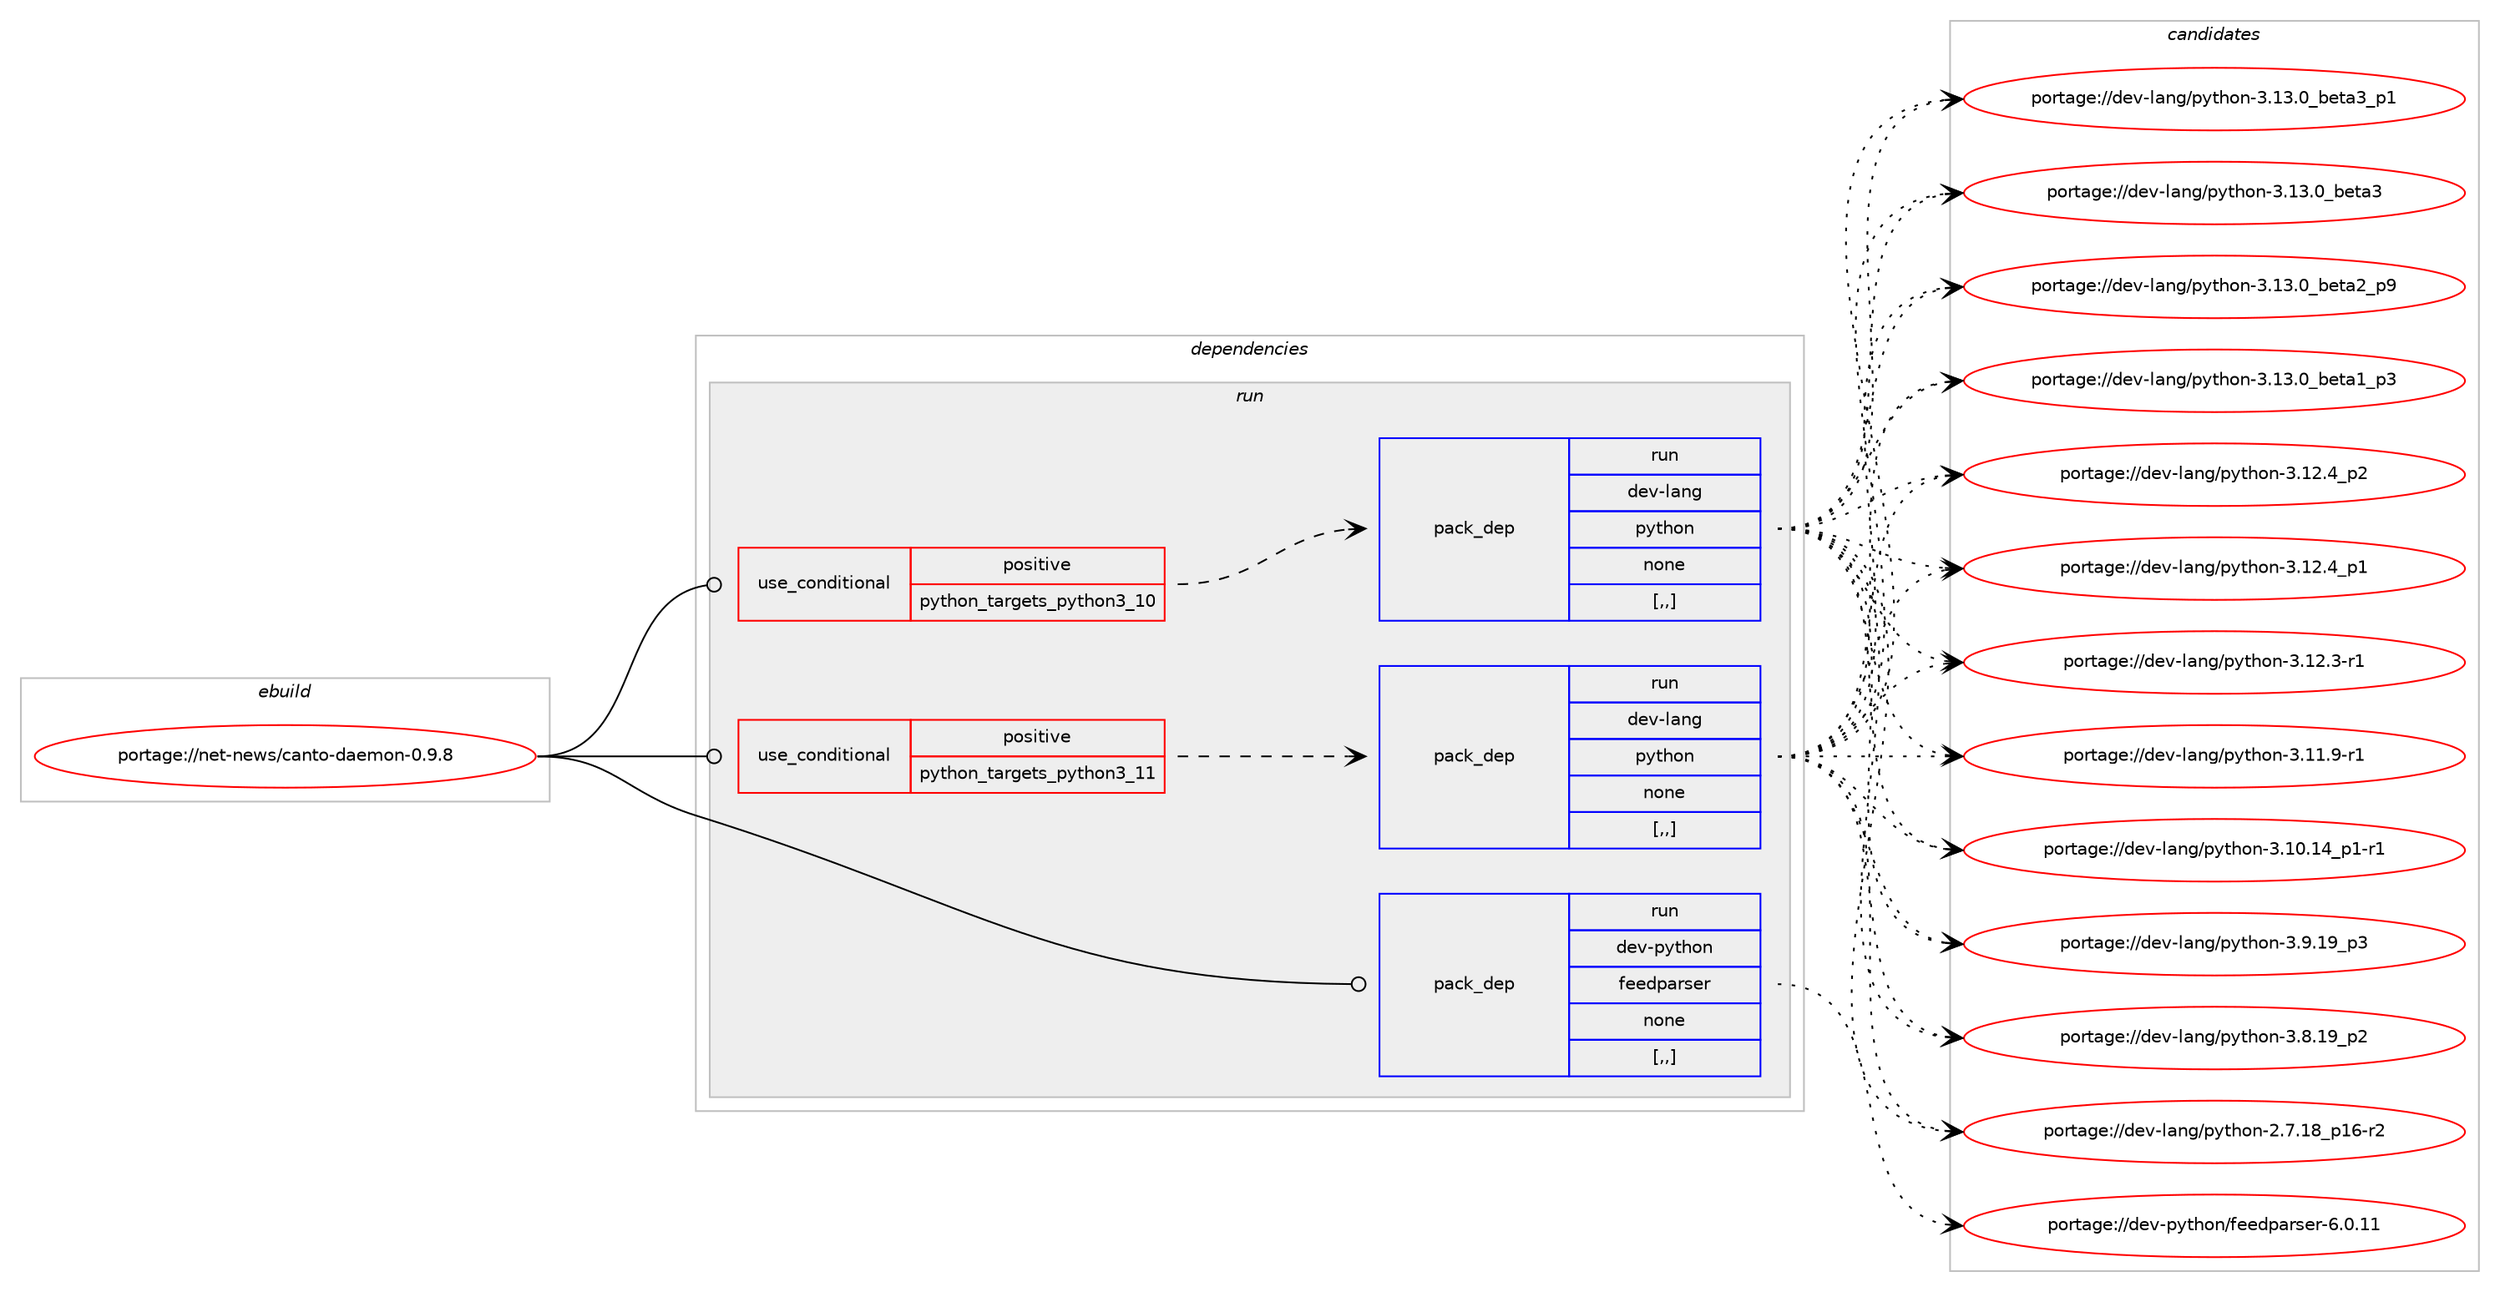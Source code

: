 digraph prolog {

# *************
# Graph options
# *************

newrank=true;
concentrate=true;
compound=true;
graph [rankdir=LR,fontname=Helvetica,fontsize=10,ranksep=1.5];#, ranksep=2.5, nodesep=0.2];
edge  [arrowhead=vee];
node  [fontname=Helvetica,fontsize=10];

# **********
# The ebuild
# **********

subgraph cluster_leftcol {
color=gray;
label=<<i>ebuild</i>>;
id [label="portage://net-news/canto-daemon-0.9.8", color=red, width=4, href="../net-news/canto-daemon-0.9.8.svg"];
}

# ****************
# The dependencies
# ****************

subgraph cluster_midcol {
color=gray;
label=<<i>dependencies</i>>;
subgraph cluster_compile {
fillcolor="#eeeeee";
style=filled;
label=<<i>compile</i>>;
}
subgraph cluster_compileandrun {
fillcolor="#eeeeee";
style=filled;
label=<<i>compile and run</i>>;
}
subgraph cluster_run {
fillcolor="#eeeeee";
style=filled;
label=<<i>run</i>>;
subgraph cond99605 {
dependency377633 [label=<<TABLE BORDER="0" CELLBORDER="1" CELLSPACING="0" CELLPADDING="4"><TR><TD ROWSPAN="3" CELLPADDING="10">use_conditional</TD></TR><TR><TD>positive</TD></TR><TR><TD>python_targets_python3_10</TD></TR></TABLE>>, shape=none, color=red];
subgraph pack275276 {
dependency377634 [label=<<TABLE BORDER="0" CELLBORDER="1" CELLSPACING="0" CELLPADDING="4" WIDTH="220"><TR><TD ROWSPAN="6" CELLPADDING="30">pack_dep</TD></TR><TR><TD WIDTH="110">run</TD></TR><TR><TD>dev-lang</TD></TR><TR><TD>python</TD></TR><TR><TD>none</TD></TR><TR><TD>[,,]</TD></TR></TABLE>>, shape=none, color=blue];
}
dependency377633:e -> dependency377634:w [weight=20,style="dashed",arrowhead="vee"];
}
id:e -> dependency377633:w [weight=20,style="solid",arrowhead="odot"];
subgraph cond99606 {
dependency377635 [label=<<TABLE BORDER="0" CELLBORDER="1" CELLSPACING="0" CELLPADDING="4"><TR><TD ROWSPAN="3" CELLPADDING="10">use_conditional</TD></TR><TR><TD>positive</TD></TR><TR><TD>python_targets_python3_11</TD></TR></TABLE>>, shape=none, color=red];
subgraph pack275277 {
dependency377636 [label=<<TABLE BORDER="0" CELLBORDER="1" CELLSPACING="0" CELLPADDING="4" WIDTH="220"><TR><TD ROWSPAN="6" CELLPADDING="30">pack_dep</TD></TR><TR><TD WIDTH="110">run</TD></TR><TR><TD>dev-lang</TD></TR><TR><TD>python</TD></TR><TR><TD>none</TD></TR><TR><TD>[,,]</TD></TR></TABLE>>, shape=none, color=blue];
}
dependency377635:e -> dependency377636:w [weight=20,style="dashed",arrowhead="vee"];
}
id:e -> dependency377635:w [weight=20,style="solid",arrowhead="odot"];
subgraph pack275278 {
dependency377637 [label=<<TABLE BORDER="0" CELLBORDER="1" CELLSPACING="0" CELLPADDING="4" WIDTH="220"><TR><TD ROWSPAN="6" CELLPADDING="30">pack_dep</TD></TR><TR><TD WIDTH="110">run</TD></TR><TR><TD>dev-python</TD></TR><TR><TD>feedparser</TD></TR><TR><TD>none</TD></TR><TR><TD>[,,]</TD></TR></TABLE>>, shape=none, color=blue];
}
id:e -> dependency377637:w [weight=20,style="solid",arrowhead="odot"];
}
}

# **************
# The candidates
# **************

subgraph cluster_choices {
rank=same;
color=gray;
label=<<i>candidates</i>>;

subgraph choice275276 {
color=black;
nodesep=1;
choice10010111845108971101034711212111610411111045514649514648959810111697519511249 [label="portage://dev-lang/python-3.13.0_beta3_p1", color=red, width=4,href="../dev-lang/python-3.13.0_beta3_p1.svg"];
choice1001011184510897110103471121211161041111104551464951464895981011169751 [label="portage://dev-lang/python-3.13.0_beta3", color=red, width=4,href="../dev-lang/python-3.13.0_beta3.svg"];
choice10010111845108971101034711212111610411111045514649514648959810111697509511257 [label="portage://dev-lang/python-3.13.0_beta2_p9", color=red, width=4,href="../dev-lang/python-3.13.0_beta2_p9.svg"];
choice10010111845108971101034711212111610411111045514649514648959810111697499511251 [label="portage://dev-lang/python-3.13.0_beta1_p3", color=red, width=4,href="../dev-lang/python-3.13.0_beta1_p3.svg"];
choice100101118451089711010347112121116104111110455146495046529511250 [label="portage://dev-lang/python-3.12.4_p2", color=red, width=4,href="../dev-lang/python-3.12.4_p2.svg"];
choice100101118451089711010347112121116104111110455146495046529511249 [label="portage://dev-lang/python-3.12.4_p1", color=red, width=4,href="../dev-lang/python-3.12.4_p1.svg"];
choice100101118451089711010347112121116104111110455146495046514511449 [label="portage://dev-lang/python-3.12.3-r1", color=red, width=4,href="../dev-lang/python-3.12.3-r1.svg"];
choice100101118451089711010347112121116104111110455146494946574511449 [label="portage://dev-lang/python-3.11.9-r1", color=red, width=4,href="../dev-lang/python-3.11.9-r1.svg"];
choice100101118451089711010347112121116104111110455146494846495295112494511449 [label="portage://dev-lang/python-3.10.14_p1-r1", color=red, width=4,href="../dev-lang/python-3.10.14_p1-r1.svg"];
choice100101118451089711010347112121116104111110455146574649579511251 [label="portage://dev-lang/python-3.9.19_p3", color=red, width=4,href="../dev-lang/python-3.9.19_p3.svg"];
choice100101118451089711010347112121116104111110455146564649579511250 [label="portage://dev-lang/python-3.8.19_p2", color=red, width=4,href="../dev-lang/python-3.8.19_p2.svg"];
choice100101118451089711010347112121116104111110455046554649569511249544511450 [label="portage://dev-lang/python-2.7.18_p16-r2", color=red, width=4,href="../dev-lang/python-2.7.18_p16-r2.svg"];
dependency377634:e -> choice10010111845108971101034711212111610411111045514649514648959810111697519511249:w [style=dotted,weight="100"];
dependency377634:e -> choice1001011184510897110103471121211161041111104551464951464895981011169751:w [style=dotted,weight="100"];
dependency377634:e -> choice10010111845108971101034711212111610411111045514649514648959810111697509511257:w [style=dotted,weight="100"];
dependency377634:e -> choice10010111845108971101034711212111610411111045514649514648959810111697499511251:w [style=dotted,weight="100"];
dependency377634:e -> choice100101118451089711010347112121116104111110455146495046529511250:w [style=dotted,weight="100"];
dependency377634:e -> choice100101118451089711010347112121116104111110455146495046529511249:w [style=dotted,weight="100"];
dependency377634:e -> choice100101118451089711010347112121116104111110455146495046514511449:w [style=dotted,weight="100"];
dependency377634:e -> choice100101118451089711010347112121116104111110455146494946574511449:w [style=dotted,weight="100"];
dependency377634:e -> choice100101118451089711010347112121116104111110455146494846495295112494511449:w [style=dotted,weight="100"];
dependency377634:e -> choice100101118451089711010347112121116104111110455146574649579511251:w [style=dotted,weight="100"];
dependency377634:e -> choice100101118451089711010347112121116104111110455146564649579511250:w [style=dotted,weight="100"];
dependency377634:e -> choice100101118451089711010347112121116104111110455046554649569511249544511450:w [style=dotted,weight="100"];
}
subgraph choice275277 {
color=black;
nodesep=1;
choice10010111845108971101034711212111610411111045514649514648959810111697519511249 [label="portage://dev-lang/python-3.13.0_beta3_p1", color=red, width=4,href="../dev-lang/python-3.13.0_beta3_p1.svg"];
choice1001011184510897110103471121211161041111104551464951464895981011169751 [label="portage://dev-lang/python-3.13.0_beta3", color=red, width=4,href="../dev-lang/python-3.13.0_beta3.svg"];
choice10010111845108971101034711212111610411111045514649514648959810111697509511257 [label="portage://dev-lang/python-3.13.0_beta2_p9", color=red, width=4,href="../dev-lang/python-3.13.0_beta2_p9.svg"];
choice10010111845108971101034711212111610411111045514649514648959810111697499511251 [label="portage://dev-lang/python-3.13.0_beta1_p3", color=red, width=4,href="../dev-lang/python-3.13.0_beta1_p3.svg"];
choice100101118451089711010347112121116104111110455146495046529511250 [label="portage://dev-lang/python-3.12.4_p2", color=red, width=4,href="../dev-lang/python-3.12.4_p2.svg"];
choice100101118451089711010347112121116104111110455146495046529511249 [label="portage://dev-lang/python-3.12.4_p1", color=red, width=4,href="../dev-lang/python-3.12.4_p1.svg"];
choice100101118451089711010347112121116104111110455146495046514511449 [label="portage://dev-lang/python-3.12.3-r1", color=red, width=4,href="../dev-lang/python-3.12.3-r1.svg"];
choice100101118451089711010347112121116104111110455146494946574511449 [label="portage://dev-lang/python-3.11.9-r1", color=red, width=4,href="../dev-lang/python-3.11.9-r1.svg"];
choice100101118451089711010347112121116104111110455146494846495295112494511449 [label="portage://dev-lang/python-3.10.14_p1-r1", color=red, width=4,href="../dev-lang/python-3.10.14_p1-r1.svg"];
choice100101118451089711010347112121116104111110455146574649579511251 [label="portage://dev-lang/python-3.9.19_p3", color=red, width=4,href="../dev-lang/python-3.9.19_p3.svg"];
choice100101118451089711010347112121116104111110455146564649579511250 [label="portage://dev-lang/python-3.8.19_p2", color=red, width=4,href="../dev-lang/python-3.8.19_p2.svg"];
choice100101118451089711010347112121116104111110455046554649569511249544511450 [label="portage://dev-lang/python-2.7.18_p16-r2", color=red, width=4,href="../dev-lang/python-2.7.18_p16-r2.svg"];
dependency377636:e -> choice10010111845108971101034711212111610411111045514649514648959810111697519511249:w [style=dotted,weight="100"];
dependency377636:e -> choice1001011184510897110103471121211161041111104551464951464895981011169751:w [style=dotted,weight="100"];
dependency377636:e -> choice10010111845108971101034711212111610411111045514649514648959810111697509511257:w [style=dotted,weight="100"];
dependency377636:e -> choice10010111845108971101034711212111610411111045514649514648959810111697499511251:w [style=dotted,weight="100"];
dependency377636:e -> choice100101118451089711010347112121116104111110455146495046529511250:w [style=dotted,weight="100"];
dependency377636:e -> choice100101118451089711010347112121116104111110455146495046529511249:w [style=dotted,weight="100"];
dependency377636:e -> choice100101118451089711010347112121116104111110455146495046514511449:w [style=dotted,weight="100"];
dependency377636:e -> choice100101118451089711010347112121116104111110455146494946574511449:w [style=dotted,weight="100"];
dependency377636:e -> choice100101118451089711010347112121116104111110455146494846495295112494511449:w [style=dotted,weight="100"];
dependency377636:e -> choice100101118451089711010347112121116104111110455146574649579511251:w [style=dotted,weight="100"];
dependency377636:e -> choice100101118451089711010347112121116104111110455146564649579511250:w [style=dotted,weight="100"];
dependency377636:e -> choice100101118451089711010347112121116104111110455046554649569511249544511450:w [style=dotted,weight="100"];
}
subgraph choice275278 {
color=black;
nodesep=1;
choice10010111845112121116104111110471021011011001129711411510111445544648464949 [label="portage://dev-python/feedparser-6.0.11", color=red, width=4,href="../dev-python/feedparser-6.0.11.svg"];
dependency377637:e -> choice10010111845112121116104111110471021011011001129711411510111445544648464949:w [style=dotted,weight="100"];
}
}

}
